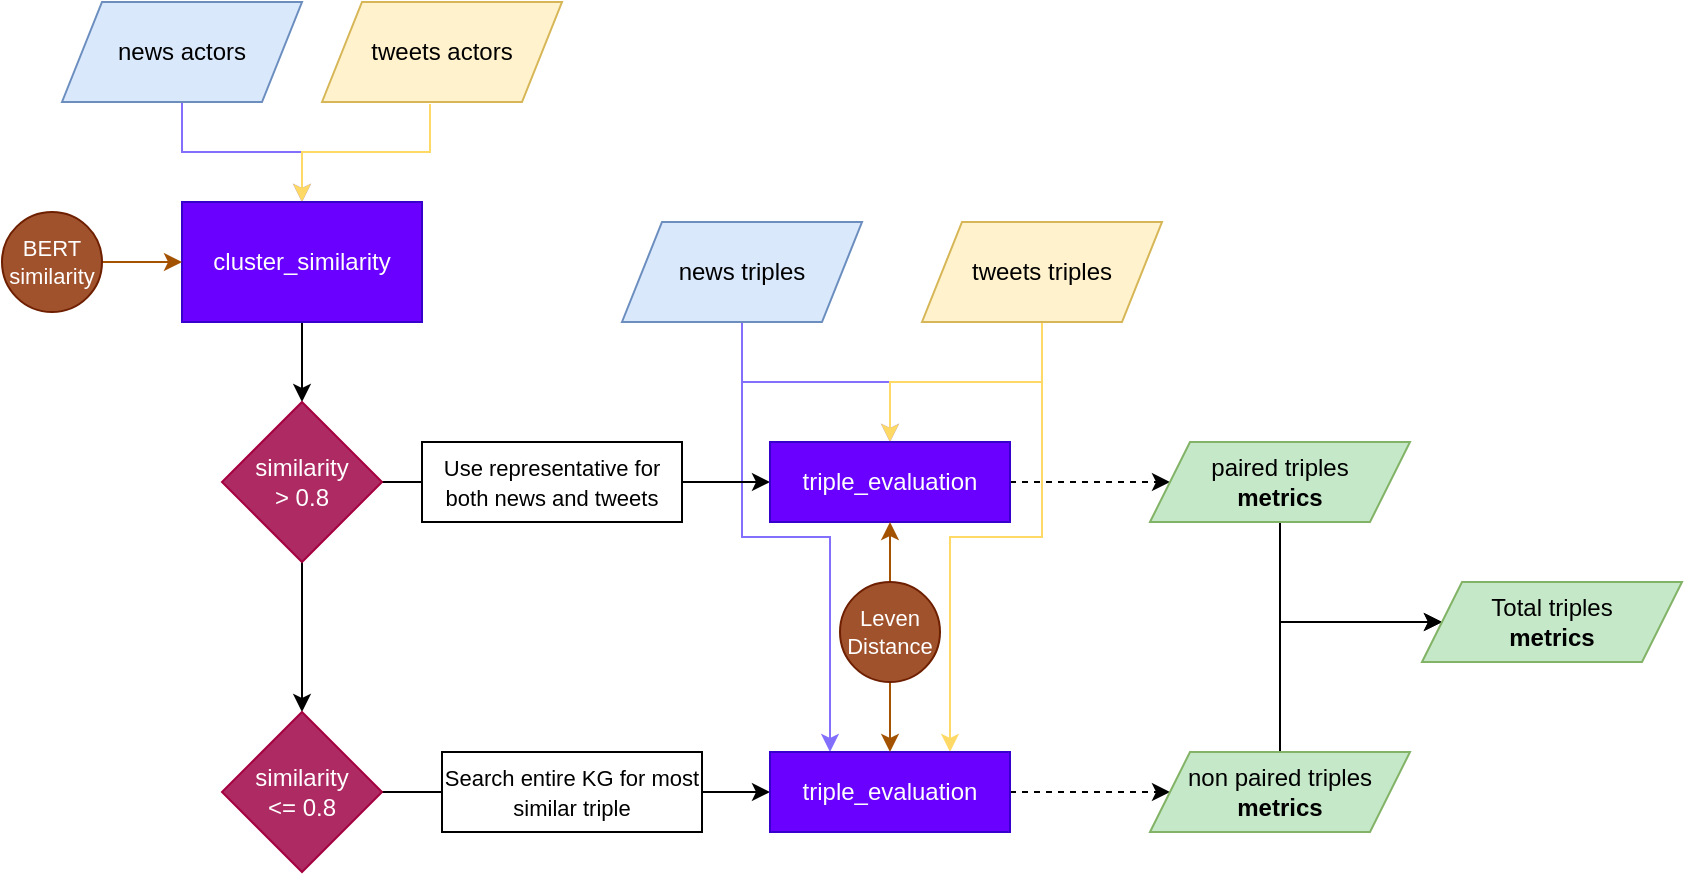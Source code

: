 <mxfile version="14.9.0" type="github">
  <diagram id="C5RBs43oDa-KdzZeNtuy" name="Page-1">
    <mxGraphModel dx="868" dy="468" grid="1" gridSize="10" guides="1" tooltips="1" connect="1" arrows="1" fold="1" page="1" pageScale="1" pageWidth="827" pageHeight="1169" math="0" shadow="0">
      <root>
        <mxCell id="WIyWlLk6GJQsqaUBKTNV-0" />
        <mxCell id="WIyWlLk6GJQsqaUBKTNV-1" parent="WIyWlLk6GJQsqaUBKTNV-0" />
        <mxCell id="CVYTd-x3_azDUV4iMZor-7" style="edgeStyle=orthogonalEdgeStyle;rounded=0;orthogonalLoop=1;jettySize=auto;html=1;exitX=0.5;exitY=1;exitDx=0;exitDy=0;entryX=0.5;entryY=0;entryDx=0;entryDy=0;strokeColor=#826FFC;" edge="1" parent="WIyWlLk6GJQsqaUBKTNV-1" source="CVYTd-x3_azDUV4iMZor-0" target="CVYTd-x3_azDUV4iMZor-6">
          <mxGeometry relative="1" as="geometry" />
        </mxCell>
        <mxCell id="CVYTd-x3_azDUV4iMZor-0" value="news actors" style="shape=parallelogram;perimeter=parallelogramPerimeter;whiteSpace=wrap;html=1;fixedSize=1;fillColor=#dae8fc;strokeColor=#6c8ebf;" vertex="1" parent="WIyWlLk6GJQsqaUBKTNV-1">
          <mxGeometry x="60" y="120" width="120" height="50" as="geometry" />
        </mxCell>
        <mxCell id="CVYTd-x3_azDUV4iMZor-30" style="edgeStyle=orthogonalEdgeStyle;rounded=0;orthogonalLoop=1;jettySize=auto;html=1;exitX=0.5;exitY=1;exitDx=0;exitDy=0;entryX=0.5;entryY=0;entryDx=0;entryDy=0;strokeColor=#826FFC;" edge="1" parent="WIyWlLk6GJQsqaUBKTNV-1" source="CVYTd-x3_azDUV4iMZor-1" target="CVYTd-x3_azDUV4iMZor-16">
          <mxGeometry relative="1" as="geometry" />
        </mxCell>
        <mxCell id="CVYTd-x3_azDUV4iMZor-53" style="edgeStyle=orthogonalEdgeStyle;rounded=0;orthogonalLoop=1;jettySize=auto;html=1;exitX=0.5;exitY=1;exitDx=0;exitDy=0;entryX=0.25;entryY=0;entryDx=0;entryDy=0;strokeColor=#826FFC;" edge="1" parent="WIyWlLk6GJQsqaUBKTNV-1" source="CVYTd-x3_azDUV4iMZor-1" target="CVYTd-x3_azDUV4iMZor-23">
          <mxGeometry relative="1" as="geometry" />
        </mxCell>
        <mxCell id="CVYTd-x3_azDUV4iMZor-1" value="&lt;div&gt;news triples&lt;/div&gt;" style="shape=parallelogram;perimeter=parallelogramPerimeter;whiteSpace=wrap;html=1;fixedSize=1;fillColor=#dae8fc;strokeColor=#6c8ebf;" vertex="1" parent="WIyWlLk6GJQsqaUBKTNV-1">
          <mxGeometry x="340" y="230" width="120" height="50" as="geometry" />
        </mxCell>
        <mxCell id="CVYTd-x3_azDUV4iMZor-9" style="edgeStyle=orthogonalEdgeStyle;rounded=0;orthogonalLoop=1;jettySize=auto;html=1;exitX=0.45;exitY=1.02;exitDx=0;exitDy=0;entryX=0.5;entryY=0;entryDx=0;entryDy=0;exitPerimeter=0;strokeColor=#FFD966;" edge="1" parent="WIyWlLk6GJQsqaUBKTNV-1" source="CVYTd-x3_azDUV4iMZor-2" target="CVYTd-x3_azDUV4iMZor-6">
          <mxGeometry relative="1" as="geometry">
            <mxPoint x="230" y="230" as="targetPoint" />
            <mxPoint x="320" y="180" as="sourcePoint" />
          </mxGeometry>
        </mxCell>
        <mxCell id="CVYTd-x3_azDUV4iMZor-2" value="tweets actors" style="shape=parallelogram;perimeter=parallelogramPerimeter;whiteSpace=wrap;html=1;fixedSize=1;fillColor=#fff2cc;strokeColor=#d6b656;" vertex="1" parent="WIyWlLk6GJQsqaUBKTNV-1">
          <mxGeometry x="190" y="120" width="120" height="50" as="geometry" />
        </mxCell>
        <mxCell id="CVYTd-x3_azDUV4iMZor-31" style="edgeStyle=orthogonalEdgeStyle;rounded=0;orthogonalLoop=1;jettySize=auto;html=1;exitX=0.5;exitY=1;exitDx=0;exitDy=0;entryX=0.5;entryY=0;entryDx=0;entryDy=0;strokeColor=#FFD966;" edge="1" parent="WIyWlLk6GJQsqaUBKTNV-1" source="CVYTd-x3_azDUV4iMZor-4" target="CVYTd-x3_azDUV4iMZor-16">
          <mxGeometry relative="1" as="geometry">
            <mxPoint x="480" y="340" as="targetPoint" />
          </mxGeometry>
        </mxCell>
        <mxCell id="CVYTd-x3_azDUV4iMZor-54" style="edgeStyle=orthogonalEdgeStyle;rounded=0;orthogonalLoop=1;jettySize=auto;html=1;exitX=0.5;exitY=1;exitDx=0;exitDy=0;entryX=0.75;entryY=0;entryDx=0;entryDy=0;strokeColor=#FFD966;" edge="1" parent="WIyWlLk6GJQsqaUBKTNV-1" source="CVYTd-x3_azDUV4iMZor-4" target="CVYTd-x3_azDUV4iMZor-23">
          <mxGeometry relative="1" as="geometry" />
        </mxCell>
        <mxCell id="CVYTd-x3_azDUV4iMZor-4" value="tweets triples" style="shape=parallelogram;perimeter=parallelogramPerimeter;whiteSpace=wrap;html=1;fixedSize=1;fillColor=#fff2cc;strokeColor=#d6b656;" vertex="1" parent="WIyWlLk6GJQsqaUBKTNV-1">
          <mxGeometry x="490" y="230" width="120" height="50" as="geometry" />
        </mxCell>
        <mxCell id="CVYTd-x3_azDUV4iMZor-15" style="edgeStyle=orthogonalEdgeStyle;rounded=0;orthogonalLoop=1;jettySize=auto;html=1;exitX=0.5;exitY=1;exitDx=0;exitDy=0;entryX=0.5;entryY=0;entryDx=0;entryDy=0;" edge="1" parent="WIyWlLk6GJQsqaUBKTNV-1" source="CVYTd-x3_azDUV4iMZor-6" target="CVYTd-x3_azDUV4iMZor-14">
          <mxGeometry relative="1" as="geometry" />
        </mxCell>
        <mxCell id="CVYTd-x3_azDUV4iMZor-6" value="cluster_similarity" style="rounded=0;whiteSpace=wrap;html=1;strokeColor=#3700CC;fillColor=#6a00ff;fontColor=#ffffff;" vertex="1" parent="WIyWlLk6GJQsqaUBKTNV-1">
          <mxGeometry x="120" y="220" width="120" height="60" as="geometry" />
        </mxCell>
        <mxCell id="CVYTd-x3_azDUV4iMZor-26" style="edgeStyle=orthogonalEdgeStyle;rounded=0;orthogonalLoop=1;jettySize=auto;html=1;exitX=1;exitY=0.5;exitDx=0;exitDy=0;entryX=0;entryY=0.5;entryDx=0;entryDy=0;strokeColor=#A35200;" edge="1" parent="WIyWlLk6GJQsqaUBKTNV-1" source="CVYTd-x3_azDUV4iMZor-11" target="CVYTd-x3_azDUV4iMZor-6">
          <mxGeometry relative="1" as="geometry" />
        </mxCell>
        <mxCell id="CVYTd-x3_azDUV4iMZor-11" value="&lt;div style=&quot;font-size: 11px&quot;&gt;&lt;font style=&quot;font-size: 11px&quot;&gt;BERT&lt;/font&gt;&lt;/div&gt;&lt;div style=&quot;font-size: 11px&quot;&gt;&lt;font style=&quot;font-size: 11px&quot;&gt;similarity&lt;/font&gt;&lt;br&gt;&lt;/div&gt;" style="ellipse;whiteSpace=wrap;html=1;aspect=fixed;fillColor=#a0522d;strokeColor=#6D1F00;fontColor=#ffffff;" vertex="1" parent="WIyWlLk6GJQsqaUBKTNV-1">
          <mxGeometry x="30" y="225" width="50" height="50" as="geometry" />
        </mxCell>
        <mxCell id="CVYTd-x3_azDUV4iMZor-17" style="edgeStyle=orthogonalEdgeStyle;rounded=0;orthogonalLoop=1;jettySize=auto;html=1;exitX=1;exitY=0.5;exitDx=0;exitDy=0;entryX=0;entryY=0.5;entryDx=0;entryDy=0;" edge="1" parent="WIyWlLk6GJQsqaUBKTNV-1" source="CVYTd-x3_azDUV4iMZor-14" target="CVYTd-x3_azDUV4iMZor-16">
          <mxGeometry relative="1" as="geometry" />
        </mxCell>
        <mxCell id="CVYTd-x3_azDUV4iMZor-22" style="edgeStyle=orthogonalEdgeStyle;rounded=0;orthogonalLoop=1;jettySize=auto;html=1;exitX=0.5;exitY=1;exitDx=0;exitDy=0;entryX=0.5;entryY=0;entryDx=0;entryDy=0;" edge="1" parent="WIyWlLk6GJQsqaUBKTNV-1" source="CVYTd-x3_azDUV4iMZor-14" target="CVYTd-x3_azDUV4iMZor-21">
          <mxGeometry relative="1" as="geometry" />
        </mxCell>
        <mxCell id="CVYTd-x3_azDUV4iMZor-14" value="&lt;div&gt;similarity &lt;br&gt;&lt;/div&gt;&lt;div&gt;&amp;gt; 0.8&lt;br&gt;&lt;/div&gt;" style="rhombus;whiteSpace=wrap;html=1;strokeColor=#A50040;fontColor=#ffffff;fillColor=#AD2A63;" vertex="1" parent="WIyWlLk6GJQsqaUBKTNV-1">
          <mxGeometry x="140" y="320" width="80" height="80" as="geometry" />
        </mxCell>
        <mxCell id="CVYTd-x3_azDUV4iMZor-20" style="edgeStyle=orthogonalEdgeStyle;rounded=0;orthogonalLoop=1;jettySize=auto;html=1;exitX=1;exitY=0.5;exitDx=0;exitDy=0;entryX=0;entryY=0.5;entryDx=0;entryDy=0;dashed=1;" edge="1" parent="WIyWlLk6GJQsqaUBKTNV-1" source="CVYTd-x3_azDUV4iMZor-16" target="CVYTd-x3_azDUV4iMZor-19">
          <mxGeometry relative="1" as="geometry" />
        </mxCell>
        <mxCell id="CVYTd-x3_azDUV4iMZor-16" value="triple_evaluation" style="rounded=0;whiteSpace=wrap;html=1;fillColor=#6a00ff;strokeColor=#3700CC;fontColor=#ffffff;" vertex="1" parent="WIyWlLk6GJQsqaUBKTNV-1">
          <mxGeometry x="414" y="340" width="120" height="40" as="geometry" />
        </mxCell>
        <mxCell id="CVYTd-x3_azDUV4iMZor-44" style="edgeStyle=orthogonalEdgeStyle;rounded=0;orthogonalLoop=1;jettySize=auto;html=1;exitX=0.5;exitY=1;exitDx=0;exitDy=0;entryX=0;entryY=0.5;entryDx=0;entryDy=0;" edge="1" parent="WIyWlLk6GJQsqaUBKTNV-1" source="CVYTd-x3_azDUV4iMZor-19" target="CVYTd-x3_azDUV4iMZor-43">
          <mxGeometry relative="1" as="geometry">
            <Array as="points">
              <mxPoint x="669" y="430" />
            </Array>
          </mxGeometry>
        </mxCell>
        <mxCell id="CVYTd-x3_azDUV4iMZor-19" value="&lt;div&gt;paired triples&lt;/div&gt;&lt;div&gt;&lt;b&gt;metrics&lt;/b&gt;&lt;br&gt;&lt;/div&gt;" style="shape=parallelogram;perimeter=parallelogramPerimeter;whiteSpace=wrap;html=1;fixedSize=1;strokeColor=#82b366;fillColor=#C5E8C8;" vertex="1" parent="WIyWlLk6GJQsqaUBKTNV-1">
          <mxGeometry x="604" y="340" width="130" height="40" as="geometry" />
        </mxCell>
        <mxCell id="CVYTd-x3_azDUV4iMZor-24" style="edgeStyle=orthogonalEdgeStyle;rounded=0;orthogonalLoop=1;jettySize=auto;html=1;exitX=1;exitY=0.5;exitDx=0;exitDy=0;entryX=0;entryY=0.5;entryDx=0;entryDy=0;" edge="1" parent="WIyWlLk6GJQsqaUBKTNV-1" source="CVYTd-x3_azDUV4iMZor-21" target="CVYTd-x3_azDUV4iMZor-23">
          <mxGeometry relative="1" as="geometry" />
        </mxCell>
        <mxCell id="CVYTd-x3_azDUV4iMZor-21" value="&lt;div&gt;similarity &lt;br&gt;&lt;/div&gt;&lt;div&gt;&amp;lt;= 0.8&lt;br&gt;&lt;/div&gt;" style="rhombus;whiteSpace=wrap;html=1;strokeColor=#A50040;fontColor=#ffffff;fillColor=#AD2A63;" vertex="1" parent="WIyWlLk6GJQsqaUBKTNV-1">
          <mxGeometry x="140" y="475" width="80" height="80" as="geometry" />
        </mxCell>
        <mxCell id="CVYTd-x3_azDUV4iMZor-27" style="edgeStyle=orthogonalEdgeStyle;rounded=0;orthogonalLoop=1;jettySize=auto;html=1;exitX=1;exitY=0.5;exitDx=0;exitDy=0;entryX=0;entryY=0.5;entryDx=0;entryDy=0;dashed=1;" edge="1" parent="WIyWlLk6GJQsqaUBKTNV-1" source="CVYTd-x3_azDUV4iMZor-23" target="CVYTd-x3_azDUV4iMZor-25">
          <mxGeometry relative="1" as="geometry" />
        </mxCell>
        <mxCell id="CVYTd-x3_azDUV4iMZor-23" value="triple_evaluation" style="rounded=0;whiteSpace=wrap;html=1;fillColor=#6a00ff;strokeColor=#3700CC;fontColor=#ffffff;" vertex="1" parent="WIyWlLk6GJQsqaUBKTNV-1">
          <mxGeometry x="414" y="495" width="120" height="40" as="geometry" />
        </mxCell>
        <mxCell id="CVYTd-x3_azDUV4iMZor-45" style="edgeStyle=orthogonalEdgeStyle;rounded=0;orthogonalLoop=1;jettySize=auto;html=1;exitX=0.5;exitY=0;exitDx=0;exitDy=0;entryX=0;entryY=0.5;entryDx=0;entryDy=0;strokeColor=#000000;" edge="1" parent="WIyWlLk6GJQsqaUBKTNV-1" source="CVYTd-x3_azDUV4iMZor-25" target="CVYTd-x3_azDUV4iMZor-43">
          <mxGeometry relative="1" as="geometry">
            <Array as="points">
              <mxPoint x="669" y="430" />
            </Array>
          </mxGeometry>
        </mxCell>
        <mxCell id="CVYTd-x3_azDUV4iMZor-25" value="&lt;div&gt;non paired triples&lt;/div&gt;&lt;b&gt;metrics&lt;/b&gt;" style="shape=parallelogram;perimeter=parallelogramPerimeter;whiteSpace=wrap;html=1;fixedSize=1;strokeColor=#82b366;fillColor=#C5E8C8;" vertex="1" parent="WIyWlLk6GJQsqaUBKTNV-1">
          <mxGeometry x="604" y="495" width="130" height="40" as="geometry" />
        </mxCell>
        <mxCell id="CVYTd-x3_azDUV4iMZor-40" style="edgeStyle=orthogonalEdgeStyle;rounded=0;orthogonalLoop=1;jettySize=auto;html=1;exitX=0.5;exitY=0;exitDx=0;exitDy=0;entryX=0.5;entryY=1;entryDx=0;entryDy=0;strokeColor=#A35200;" edge="1" parent="WIyWlLk6GJQsqaUBKTNV-1" source="CVYTd-x3_azDUV4iMZor-34" target="CVYTd-x3_azDUV4iMZor-16">
          <mxGeometry relative="1" as="geometry" />
        </mxCell>
        <mxCell id="CVYTd-x3_azDUV4iMZor-41" style="edgeStyle=orthogonalEdgeStyle;rounded=0;orthogonalLoop=1;jettySize=auto;html=1;exitX=0.5;exitY=1;exitDx=0;exitDy=0;entryX=0.5;entryY=0;entryDx=0;entryDy=0;strokeColor=#A35200;" edge="1" parent="WIyWlLk6GJQsqaUBKTNV-1" source="CVYTd-x3_azDUV4iMZor-34" target="CVYTd-x3_azDUV4iMZor-23">
          <mxGeometry relative="1" as="geometry" />
        </mxCell>
        <mxCell id="CVYTd-x3_azDUV4iMZor-34" value="&lt;div style=&quot;font-size: 11px&quot;&gt;Leven&lt;/div&gt;&lt;div style=&quot;font-size: 11px&quot;&gt;Distance&lt;br&gt;&lt;/div&gt;" style="ellipse;whiteSpace=wrap;html=1;aspect=fixed;fillColor=#a0522d;strokeColor=#6D1F00;fontColor=#ffffff;" vertex="1" parent="WIyWlLk6GJQsqaUBKTNV-1">
          <mxGeometry x="449" y="410" width="50" height="50" as="geometry" />
        </mxCell>
        <mxCell id="CVYTd-x3_azDUV4iMZor-43" value="&lt;div&gt;Total triples&lt;/div&gt;&lt;div&gt;&lt;b&gt;metrics&lt;/b&gt;&lt;br&gt;&lt;/div&gt;" style="shape=parallelogram;perimeter=parallelogramPerimeter;whiteSpace=wrap;html=1;fixedSize=1;strokeColor=#82b366;fillColor=#C5E8C8;" vertex="1" parent="WIyWlLk6GJQsqaUBKTNV-1">
          <mxGeometry x="740" y="410" width="130" height="40" as="geometry" />
        </mxCell>
        <mxCell id="CVYTd-x3_azDUV4iMZor-46" value="&lt;font style=&quot;font-size: 11px&quot;&gt;Use representative for both news and tweets&lt;/font&gt;" style="rounded=0;whiteSpace=wrap;html=1;" vertex="1" parent="WIyWlLk6GJQsqaUBKTNV-1">
          <mxGeometry x="240" y="340" width="130" height="40" as="geometry" />
        </mxCell>
        <mxCell id="CVYTd-x3_azDUV4iMZor-49" value="&lt;font style=&quot;font-size: 11px&quot;&gt;Search entire KG for most similar triple&lt;/font&gt;" style="rounded=0;whiteSpace=wrap;html=1;" vertex="1" parent="WIyWlLk6GJQsqaUBKTNV-1">
          <mxGeometry x="250" y="495" width="130" height="40" as="geometry" />
        </mxCell>
      </root>
    </mxGraphModel>
  </diagram>
</mxfile>
